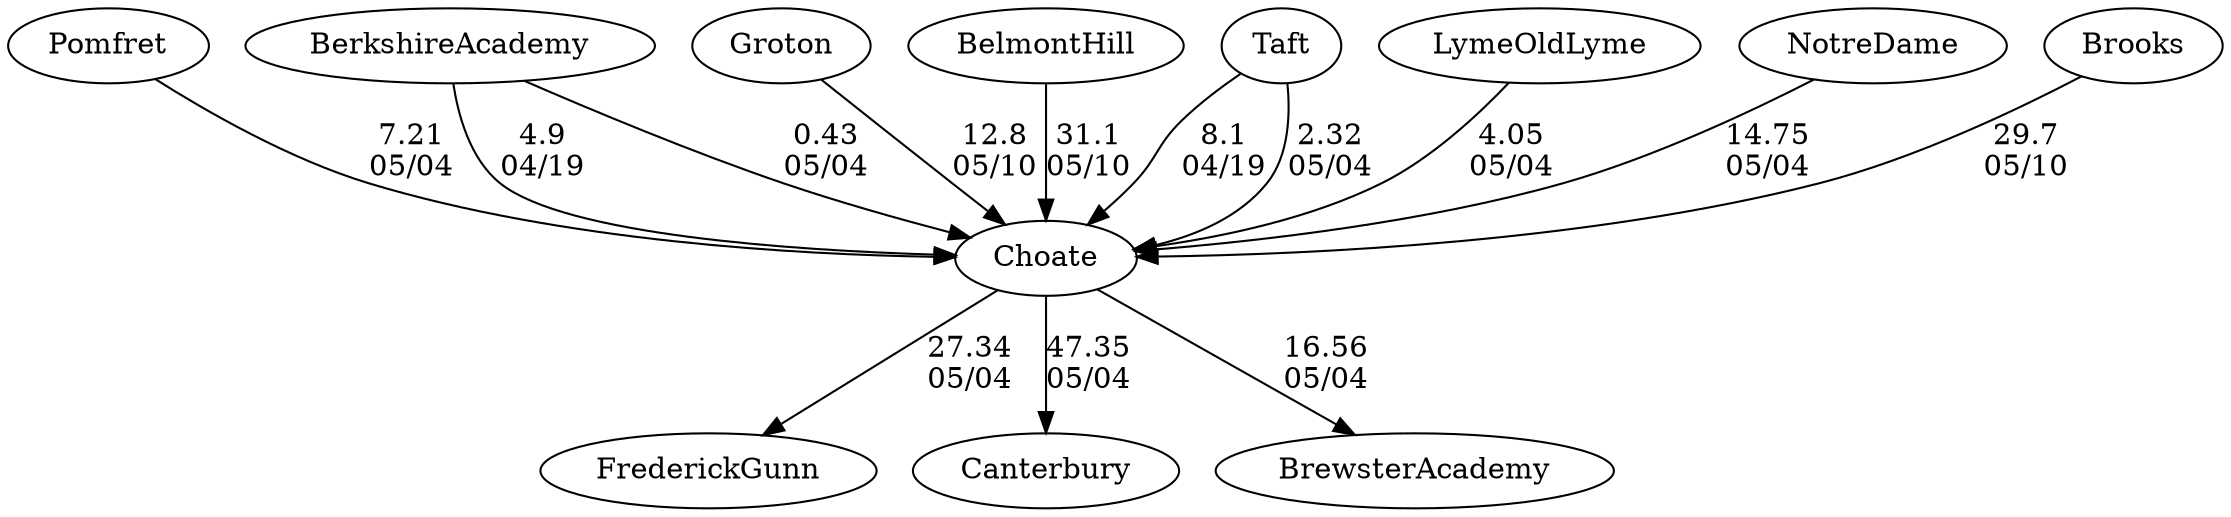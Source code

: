 digraph boys1foursChoate {Pomfret [URL="boys1foursPomfret.html"];FrederickGunn [URL="boys1foursFrederickGunn.html"];BerkshireAcademy [URL="boys1foursBerkshireAcademy.html"];Canterbury [URL="boys1foursCanterbury.html"];Groton [URL="boys1foursGroton.html"];BelmontHill [URL="boys1foursBelmontHill.html"];Taft [URL="boys1foursTaft.html"];LymeOldLyme [URL="boys1foursLymeOldLyme.html"];BrewsterAcademy [URL="boys1foursBrewsterAcademy.html"];NotreDame [URL="boys1foursNotreDame.html"];Choate [URL="boys1foursChoate.html"];Brooks [URL="boys1foursBrooks.html"];BelmontHill -> Choate[label="31.1
05/10", weight="69", tooltip="NEIRA Boys & Girls Fours,Brooks vs.Belmont Hill, Choate and Groton			
Distance: 1500m Conditions: Direct 10-15 mph tailwind increasing to 20 mph throughout the afternoon. Significant chop in the last 1000m. Race order was 5-4-3-2-1 Comments: The girls 2nd boat event was run as planned between Brooks, Choate and Groton. Following the day of racing, after a complaint was lodged, the coaches and race officials reached consensus that a clash of blades between Choate and Groton in the first 20 strokes of the race should in retrospect have warranted a re-start of the race, and therefore the race results are deemed invalid for purposes of seeding and comparison. Accordingly, no results have been posted for this race. 
Thank you to all coaches and teams for braving some choppy seas and racing well today.
None", URL="https://www.row2k.com/results/resultspage.cfm?UID=2BB05E7EC137B8057B4AC49769B62E55&cat=5", random="random"]; 
Brooks -> Choate[label="29.7
05/10", weight="71", tooltip="NEIRA Boys & Girls Fours,Brooks vs.Belmont Hill, Choate and Groton			
Distance: 1500m Conditions: Direct 10-15 mph tailwind increasing to 20 mph throughout the afternoon. Significant chop in the last 1000m. Race order was 5-4-3-2-1 Comments: The girls 2nd boat event was run as planned between Brooks, Choate and Groton. Following the day of racing, after a complaint was lodged, the coaches and race officials reached consensus that a clash of blades between Choate and Groton in the first 20 strokes of the race should in retrospect have warranted a re-start of the race, and therefore the race results are deemed invalid for purposes of seeding and comparison. Accordingly, no results have been posted for this race. 
Thank you to all coaches and teams for braving some choppy seas and racing well today.
None", URL="https://www.row2k.com/results/resultspage.cfm?UID=2BB05E7EC137B8057B4AC49769B62E55&cat=5", random="random"]; 
Groton -> Choate[label="12.8
05/10", weight="88", tooltip="NEIRA Boys & Girls Fours,Brooks vs.Belmont Hill, Choate and Groton			
Distance: 1500m Conditions: Direct 10-15 mph tailwind increasing to 20 mph throughout the afternoon. Significant chop in the last 1000m. Race order was 5-4-3-2-1 Comments: The girls 2nd boat event was run as planned between Brooks, Choate and Groton. Following the day of racing, after a complaint was lodged, the coaches and race officials reached consensus that a clash of blades between Choate and Groton in the first 20 strokes of the race should in retrospect have warranted a re-start of the race, and therefore the race results are deemed invalid for purposes of seeding and comparison. Accordingly, no results have been posted for this race. 
Thank you to all coaches and teams for braving some choppy seas and racing well today.
None", URL="https://www.row2k.com/results/resultspage.cfm?UID=2BB05E7EC137B8057B4AC49769B62E55&cat=5", random="random"]; 
Taft -> Choate[label="8.1
04/19", weight="92", tooltip="NEIRA Boys & Girls Fours,Berkshire v. Choate & Taft			
Distance: 1500 M Conditions: Warm, partly cloudy. Steady tailwind ~8-12 mph throughout the afternoon; strongest in the latter 1000 M. Comments: In the G2 race, Berkshire stopped before the finish line and drifted across. Thanks to Choate and Taft for traveling to Camp Sloane for our annual early season tilt.
None", URL="https://www.row2k.com/results/resultspage.cfm?UID=9D6EF532608DCE0FFB64EAEAE8781272&cat=5", random="random"]; 
BerkshireAcademy -> Choate[label="4.9
04/19", weight="96", tooltip="NEIRA Boys & Girls Fours,Berkshire v. Choate & Taft			
Distance: 1500 M Conditions: Warm, partly cloudy. Steady tailwind ~8-12 mph throughout the afternoon; strongest in the latter 1000 M. Comments: In the G2 race, Berkshire stopped before the finish line and drifted across. Thanks to Choate and Taft for traveling to Camp Sloane for our annual early season tilt.
None", URL="https://www.row2k.com/results/resultspage.cfm?UID=9D6EF532608DCE0FFB64EAEAE8781272&cat=5", random="random"]; 
Pomfret -> Choate[label="7.21
05/04", weight="93", tooltip="Founder's Day Regatta			
", URL="https://www.row2k.com/results/resultspage.cfm?UID=9400921B2CB64E59B0F43EC7E58300B4&cat=6", random="random"]; 
BerkshireAcademy -> Choate[label="0.43
05/04", weight="100", tooltip="Founder's Day Regatta			
", URL="https://www.row2k.com/results/resultspage.cfm?UID=9400921B2CB64E59B0F43EC7E58300B4&cat=6", random="random"]; 
Choate -> FrederickGunn[label="27.34
05/04", weight="73", tooltip="Founder's Day Regatta			
", URL="https://www.row2k.com/results/resultspage.cfm?UID=9400921B2CB64E59B0F43EC7E58300B4&cat=6", random="random"]; 
Choate -> Canterbury[label="47.35
05/04", weight="53", tooltip="Founder's Day Regatta			
", URL="https://www.row2k.com/results/resultspage.cfm?UID=9400921B2CB64E59B0F43EC7E58300B4&cat=6", random="random"]; 
Choate -> BrewsterAcademy[label="16.56
05/04", weight="84", tooltip="Founder's Day Regatta			
", URL="https://www.row2k.com/results/resultspage.cfm?UID=9400921B2CB64E59B0F43EC7E58300B4&cat=6", random="random"]; 
NotreDame -> Choate[label="14.75
05/04", weight="86", tooltip="Founder's Day Regatta			
", URL="https://www.row2k.com/results/resultspage.cfm?UID=9400921B2CB64E59B0F43EC7E58300B4&cat=6", random="random"]; 
LymeOldLyme -> Choate[label="4.05
05/04", weight="96", tooltip="Founder's Day Regatta			
", URL="https://www.row2k.com/results/resultspage.cfm?UID=9400921B2CB64E59B0F43EC7E58300B4&cat=6", random="random"]; 
Taft -> Choate[label="2.32
05/04", weight="98", tooltip="Founder's Day Regatta			
", URL="https://www.row2k.com/results/resultspage.cfm?UID=9400921B2CB64E59B0F43EC7E58300B4&cat=6", random="random"]}